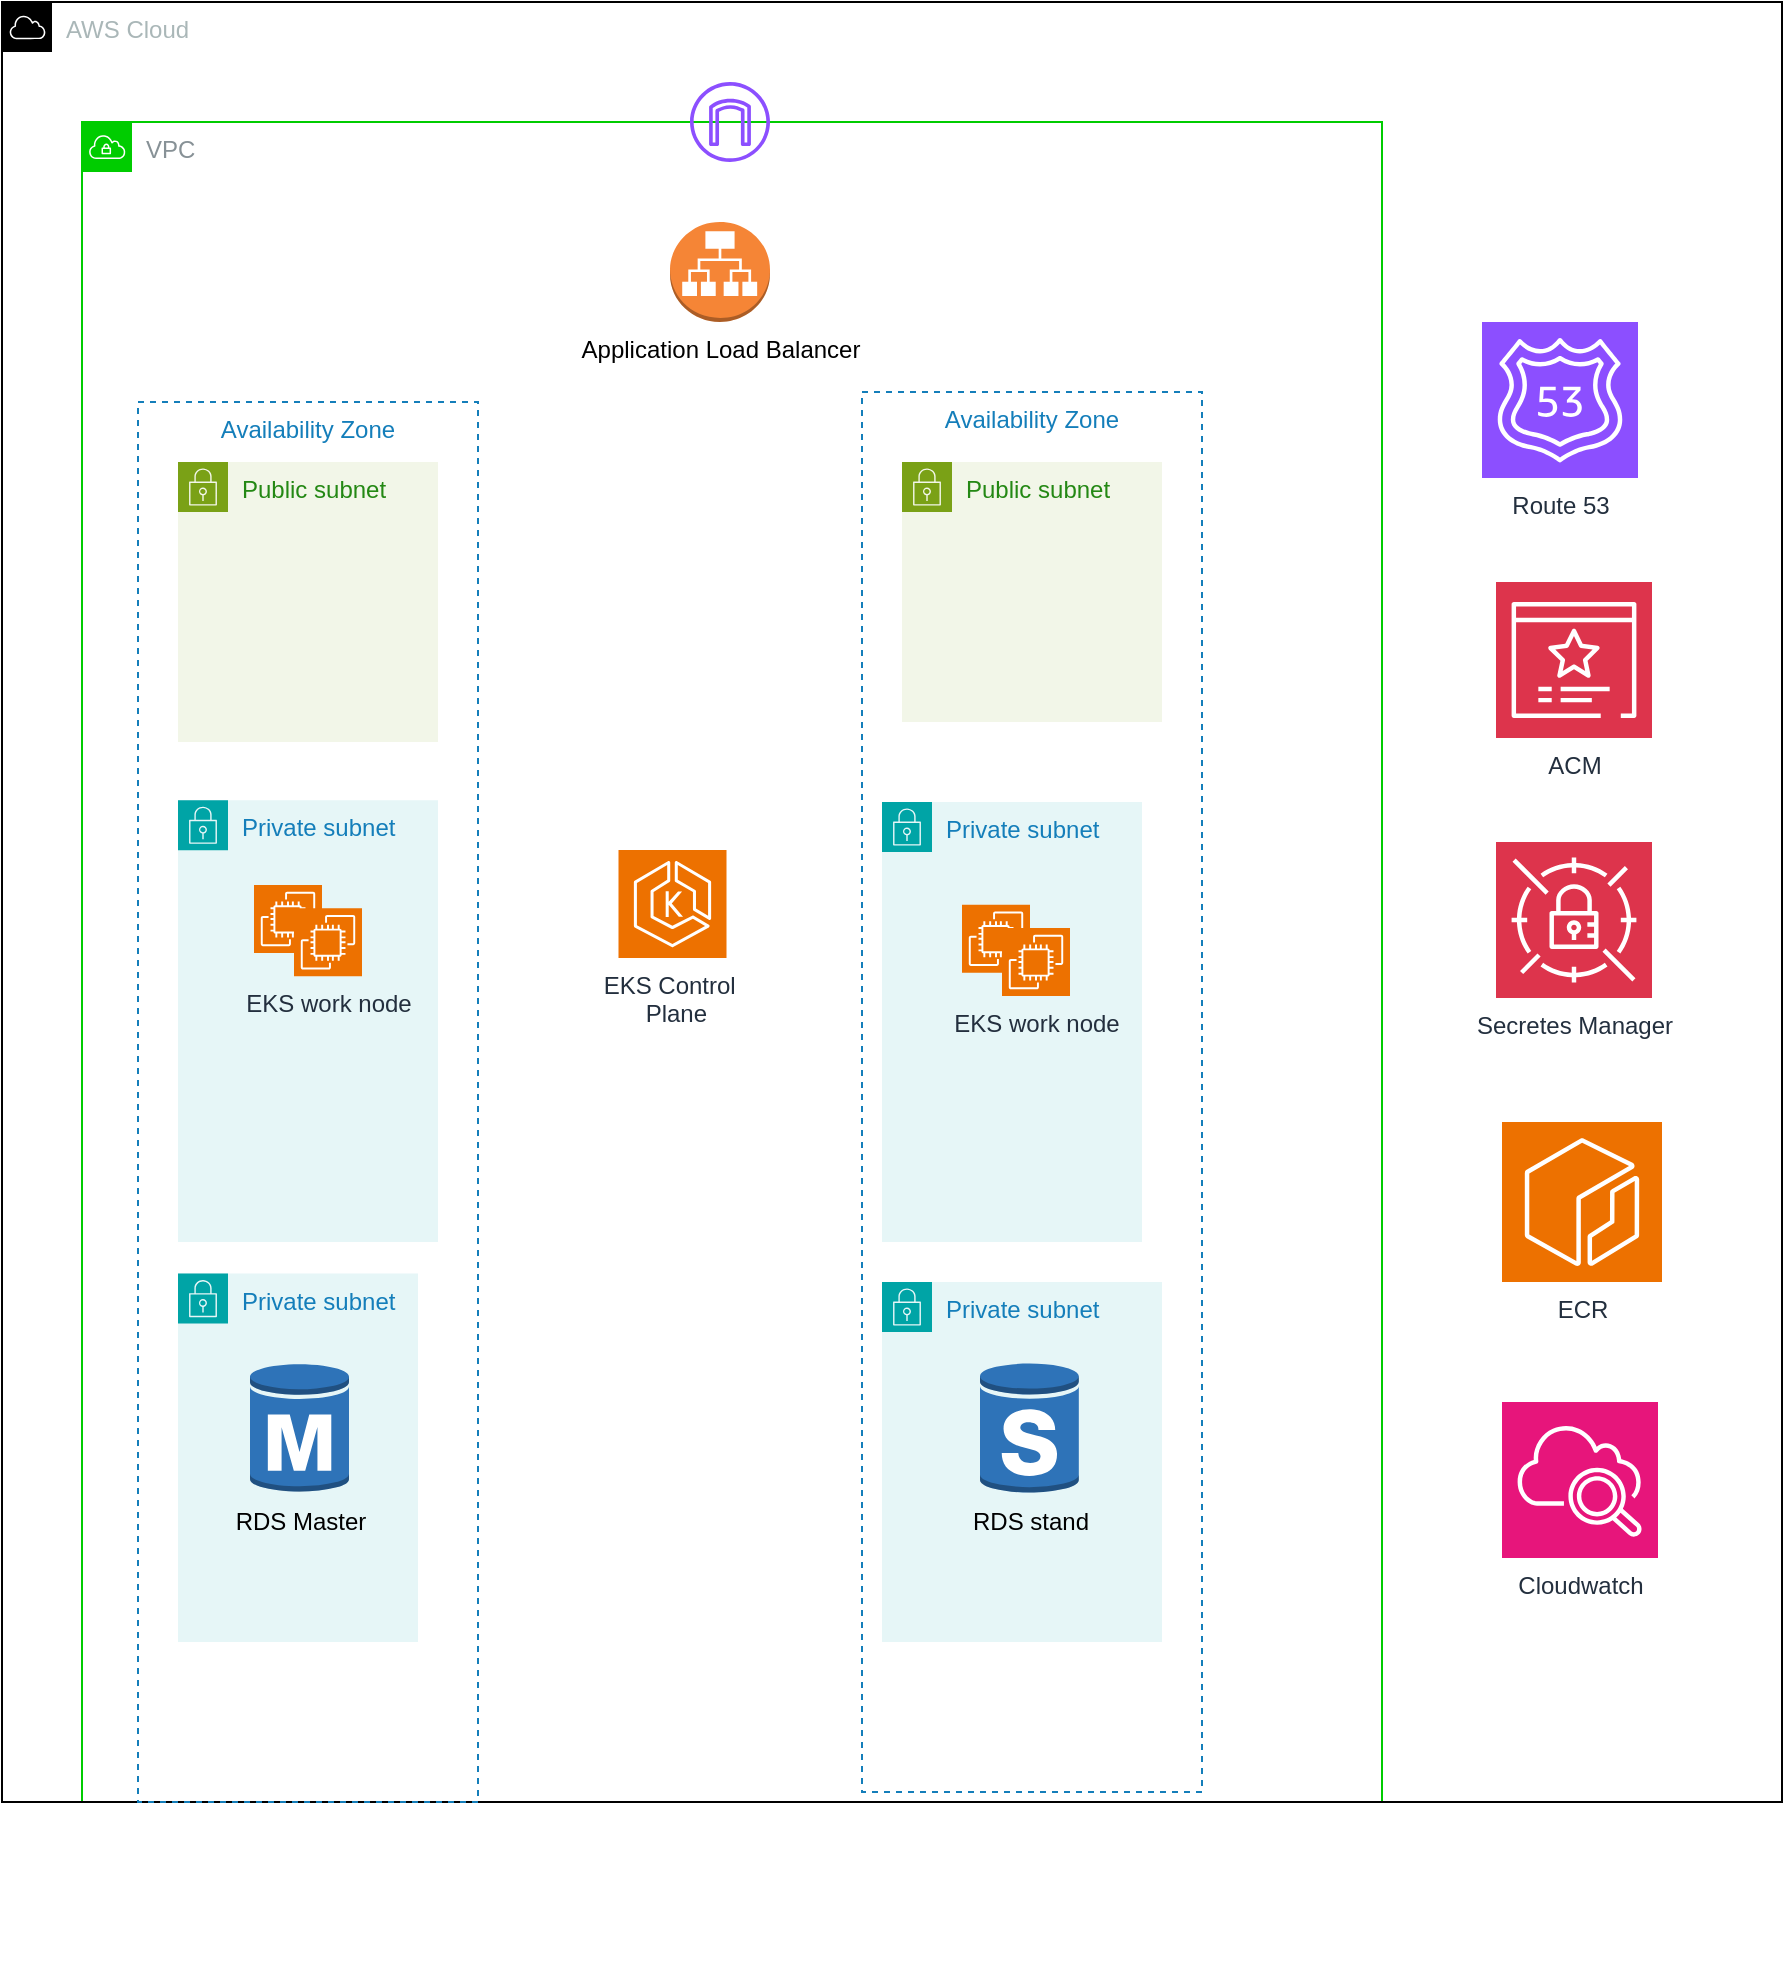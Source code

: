 <mxfile version="26.1.3">
  <diagram name="Page-1" id="tQLzNsTlsWxFk8HtXswl">
    <mxGraphModel dx="1562" dy="2026" grid="1" gridSize="10" guides="1" tooltips="1" connect="1" arrows="1" fold="1" page="1" pageScale="1" pageWidth="827" pageHeight="1169" math="0" shadow="0">
      <root>
        <mxCell id="0" />
        <mxCell id="1" parent="0" />
        <mxCell id="HLMfbREyU56GAhc6SRj3-2" value="VPC" style="sketch=0;outlineConnect=0;gradientColor=none;html=1;whiteSpace=wrap;fontSize=12;fontStyle=0;shape=mxgraph.aws4.group;grIcon=mxgraph.aws4.group_vpc;strokeColor=#00CC00;fillColor=none;verticalAlign=top;align=left;spacingLeft=30;fontColor=#879196;dashed=0;" parent="1" vertex="1">
          <mxGeometry x="120" y="20" width="650" height="840" as="geometry" />
        </mxCell>
        <mxCell id="HLMfbREyU56GAhc6SRj3-1" value="AWS Cloud" style="sketch=0;outlineConnect=0;gradientColor=none;html=1;whiteSpace=wrap;fontSize=12;fontStyle=0;shape=mxgraph.aws4.group;grIcon=mxgraph.aws4.group_aws_cloud;strokeColor=#000000;fillColor=none;verticalAlign=top;align=left;spacingLeft=30;fontColor=#AAB7B8;dashed=0;" parent="1" vertex="1">
          <mxGeometry x="80" y="-40" width="890" height="900" as="geometry" />
        </mxCell>
        <mxCell id="HLMfbREyU56GAhc6SRj3-17" value="z" style="group" parent="1" vertex="1" connectable="0">
          <mxGeometry x="500" y="190" width="182" height="750" as="geometry" />
        </mxCell>
        <mxCell id="HLMfbREyU56GAhc6SRj3-19" value="Public subnet" style="points=[[0,0],[0.25,0],[0.5,0],[0.75,0],[1,0],[1,0.25],[1,0.5],[1,0.75],[1,1],[0.75,1],[0.5,1],[0.25,1],[0,1],[0,0.75],[0,0.5],[0,0.25]];outlineConnect=0;gradientColor=none;html=1;whiteSpace=wrap;fontSize=12;fontStyle=0;container=1;pointerEvents=0;collapsible=0;recursiveResize=0;shape=mxgraph.aws4.group;grIcon=mxgraph.aws4.group_security_group;grStroke=0;strokeColor=#7AA116;fillColor=#F2F6E8;verticalAlign=top;align=left;spacingLeft=30;fontColor=#248814;dashed=0;" parent="HLMfbREyU56GAhc6SRj3-17" vertex="1">
          <mxGeometry x="30" width="130" height="130" as="geometry" />
        </mxCell>
        <mxCell id="HLMfbREyU56GAhc6SRj3-21" value="Private subnet" style="points=[[0,0],[0.25,0],[0.5,0],[0.75,0],[1,0],[1,0.25],[1,0.5],[1,0.75],[1,1],[0.75,1],[0.5,1],[0.25,1],[0,1],[0,0.75],[0,0.5],[0,0.25]];outlineConnect=0;gradientColor=none;html=1;whiteSpace=wrap;fontSize=12;fontStyle=0;container=1;pointerEvents=0;collapsible=0;recursiveResize=0;shape=mxgraph.aws4.group;grIcon=mxgraph.aws4.group_security_group;grStroke=0;strokeColor=#00A4A6;fillColor=#E6F6F7;verticalAlign=top;align=left;spacingLeft=30;fontColor=#147EBA;dashed=0;" parent="HLMfbREyU56GAhc6SRj3-17" vertex="1">
          <mxGeometry x="20" y="410" width="140" height="180" as="geometry" />
        </mxCell>
        <mxCell id="HLMfbREyU56GAhc6SRj3-20" value="Private subnet" style="points=[[0,0],[0.25,0],[0.5,0],[0.75,0],[1,0],[1,0.25],[1,0.5],[1,0.75],[1,1],[0.75,1],[0.5,1],[0.25,1],[0,1],[0,0.75],[0,0.5],[0,0.25]];outlineConnect=0;gradientColor=none;html=1;whiteSpace=wrap;fontSize=12;fontStyle=0;container=1;pointerEvents=0;collapsible=0;recursiveResize=0;shape=mxgraph.aws4.group;grIcon=mxgraph.aws4.group_security_group;grStroke=0;strokeColor=#00A4A6;fillColor=#E6F6F7;verticalAlign=top;align=left;spacingLeft=30;fontColor=#147EBA;dashed=0;" parent="HLMfbREyU56GAhc6SRj3-17" vertex="1">
          <mxGeometry x="20" y="170" width="130" height="220" as="geometry" />
        </mxCell>
        <mxCell id="HLMfbREyU56GAhc6SRj3-8" value="" style="group" parent="HLMfbREyU56GAhc6SRj3-17" vertex="1" connectable="0">
          <mxGeometry x="-352" y="-80" width="532" height="830" as="geometry" />
        </mxCell>
        <mxCell id="HLMfbREyU56GAhc6SRj3-18" value="Availability Zone" style="fillColor=none;strokeColor=#147EBA;dashed=1;verticalAlign=top;fontStyle=0;fontColor=#147EBA;whiteSpace=wrap;html=1;" parent="HLMfbREyU56GAhc6SRj3-8" vertex="1">
          <mxGeometry x="362" y="45" width="170" height="700" as="geometry" />
        </mxCell>
        <mxCell id="HLMfbREyU56GAhc6SRj3-3" value="Availability Zone" style="fillColor=none;strokeColor=#147EBA;dashed=1;verticalAlign=top;fontStyle=0;fontColor=#147EBA;whiteSpace=wrap;html=1;" parent="HLMfbREyU56GAhc6SRj3-8" vertex="1">
          <mxGeometry y="50" width="170" height="700" as="geometry" />
        </mxCell>
        <mxCell id="HLMfbREyU56GAhc6SRj3-7" value="Private subnet" style="points=[[0,0],[0.25,0],[0.5,0],[0.75,0],[1,0],[1,0.25],[1,0.5],[1,0.75],[1,1],[0.75,1],[0.5,1],[0.25,1],[0,1],[0,0.75],[0,0.5],[0,0.25]];outlineConnect=0;gradientColor=none;html=1;whiteSpace=wrap;fontSize=12;fontStyle=0;container=1;pointerEvents=0;collapsible=0;recursiveResize=0;shape=mxgraph.aws4.group;grIcon=mxgraph.aws4.group_security_group;grStroke=0;strokeColor=#00A4A6;fillColor=#E6F6F7;verticalAlign=top;align=left;spacingLeft=30;fontColor=#147EBA;dashed=0;" parent="HLMfbREyU56GAhc6SRj3-8" vertex="1">
          <mxGeometry x="20" y="485.79" width="120" height="184.21" as="geometry" />
        </mxCell>
        <mxCell id="MvwE9oOaTBMvTwvH-jRC-78" value="RDS Master" style="outlineConnect=0;dashed=0;verticalLabelPosition=bottom;verticalAlign=top;align=center;html=1;shape=mxgraph.aws3.rds_db_instance;fillColor=#2E73B8;gradientColor=none;" vertex="1" parent="HLMfbREyU56GAhc6SRj3-7">
          <mxGeometry x="36" y="44.21" width="49.5" height="66" as="geometry" />
        </mxCell>
        <mxCell id="HLMfbREyU56GAhc6SRj3-5" value="Public subnet" style="points=[[0,0],[0.25,0],[0.5,0],[0.75,0],[1,0],[1,0.25],[1,0.5],[1,0.75],[1,1],[0.75,1],[0.5,1],[0.25,1],[0,1],[0,0.75],[0,0.5],[0,0.25]];outlineConnect=0;gradientColor=none;html=1;whiteSpace=wrap;fontSize=12;fontStyle=0;container=1;pointerEvents=0;collapsible=0;recursiveResize=0;shape=mxgraph.aws4.group;grIcon=mxgraph.aws4.group_security_group;grStroke=0;strokeColor=#7AA116;fillColor=#F2F6E8;verticalAlign=top;align=left;spacingLeft=30;fontColor=#248814;dashed=0;" parent="HLMfbREyU56GAhc6SRj3-8" vertex="1">
          <mxGeometry x="20" y="80" width="130" height="140" as="geometry" />
        </mxCell>
        <mxCell id="HLMfbREyU56GAhc6SRj3-6" value="Private subnet" style="points=[[0,0],[0.25,0],[0.5,0],[0.75,0],[1,0],[1,0.25],[1,0.5],[1,0.75],[1,1],[0.75,1],[0.5,1],[0.25,1],[0,1],[0,0.75],[0,0.5],[0,0.25]];outlineConnect=0;gradientColor=none;html=1;whiteSpace=wrap;fontSize=12;fontStyle=0;container=1;pointerEvents=0;collapsible=0;recursiveResize=0;shape=mxgraph.aws4.group;grIcon=mxgraph.aws4.group_security_group;grStroke=0;strokeColor=#00A4A6;fillColor=#E6F6F7;verticalAlign=top;align=left;spacingLeft=30;fontColor=#147EBA;dashed=0;" parent="HLMfbREyU56GAhc6SRj3-8" vertex="1">
          <mxGeometry x="20" y="249.12" width="130" height="220.88" as="geometry" />
        </mxCell>
        <mxCell id="HLMfbREyU56GAhc6SRj3-35" value="EKS C&lt;span style=&quot;background-color: transparent; color: light-dark(rgb(35, 47, 62), rgb(189, 199, 212));&quot;&gt;ontrol&amp;nbsp;&lt;/span&gt;&lt;div&gt;&amp;nbsp;Plane&lt;/div&gt;" style="sketch=0;points=[[0,0,0],[0.25,0,0],[0.5,0,0],[0.75,0,0],[1,0,0],[0,1,0],[0.25,1,0],[0.5,1,0],[0.75,1,0],[1,1,0],[0,0.25,0],[0,0.5,0],[0,0.75,0],[1,0.25,0],[1,0.5,0],[1,0.75,0]];outlineConnect=0;fontColor=#232F3E;fillColor=#ED7100;strokeColor=#ffffff;dashed=0;verticalLabelPosition=bottom;verticalAlign=top;align=center;html=1;fontSize=12;fontStyle=0;aspect=fixed;shape=mxgraph.aws4.resourceIcon;resIcon=mxgraph.aws4.eks;" parent="HLMfbREyU56GAhc6SRj3-8" vertex="1">
          <mxGeometry x="240.25" y="274.035" width="54" height="54" as="geometry" />
        </mxCell>
        <mxCell id="7YTxqqs6oUqhgouB5eWA-11" value="" style="group" parent="HLMfbREyU56GAhc6SRj3-8" vertex="1" connectable="0">
          <mxGeometry x="58" y="291.474" width="54" height="57.298" as="geometry" />
        </mxCell>
        <mxCell id="HLMfbREyU56GAhc6SRj3-45" value="" style="sketch=0;points=[[0,0,0],[0.25,0,0],[0.5,0,0],[0.75,0,0],[1,0,0],[0,1,0],[0.25,1,0],[0.5,1,0],[0.75,1,0],[1,1,0],[0,0.25,0],[0,0.5,0],[0,0.75,0],[1,0.25,0],[1,0.5,0],[1,0.75,0]];outlineConnect=0;fontColor=#232F3E;fillColor=#ED7100;strokeColor=#ffffff;dashed=0;verticalLabelPosition=bottom;verticalAlign=top;align=center;html=1;fontSize=12;fontStyle=0;aspect=fixed;shape=mxgraph.aws4.resourceIcon;resIcon=mxgraph.aws4.ec2;" parent="7YTxqqs6oUqhgouB5eWA-11" vertex="1">
          <mxGeometry width="34" height="34" as="geometry" />
        </mxCell>
        <mxCell id="HLMfbREyU56GAhc6SRj3-46" value="EKS work node" style="sketch=0;points=[[0,0,0],[0.25,0,0],[0.5,0,0],[0.75,0,0],[1,0,0],[0,1,0],[0.25,1,0],[0.5,1,0],[0.75,1,0],[1,1,0],[0,0.25,0],[0,0.5,0],[0,0.75,0],[1,0.25,0],[1,0.5,0],[1,0.75,0]];outlineConnect=0;fontColor=#232F3E;fillColor=#ED7100;strokeColor=#ffffff;dashed=0;verticalLabelPosition=bottom;verticalAlign=top;align=center;html=1;fontSize=12;fontStyle=0;aspect=fixed;shape=mxgraph.aws4.resourceIcon;resIcon=mxgraph.aws4.ec2;" parent="7YTxqqs6oUqhgouB5eWA-11" vertex="1">
          <mxGeometry x="20" y="11.647" width="34" height="34" as="geometry" />
        </mxCell>
        <mxCell id="MvwE9oOaTBMvTwvH-jRC-75" style="edgeStyle=orthogonalEdgeStyle;rounded=0;orthogonalLoop=1;jettySize=auto;html=1;exitX=0.5;exitY=1;exitDx=0;exitDy=0;" edge="1" parent="HLMfbREyU56GAhc6SRj3-8" source="HLMfbREyU56GAhc6SRj3-3" target="HLMfbREyU56GAhc6SRj3-3">
          <mxGeometry relative="1" as="geometry" />
        </mxCell>
        <mxCell id="MvwE9oOaTBMvTwvH-jRC-79" value="RDS stand" style="outlineConnect=0;dashed=0;verticalLabelPosition=bottom;verticalAlign=top;align=center;html=1;shape=mxgraph.aws3.rds_db_instance_standby_multi_az;fillColor=#2E73B8;gradientColor=none;" vertex="1" parent="HLMfbREyU56GAhc6SRj3-8">
          <mxGeometry x="421" y="530" width="49.5" height="66" as="geometry" />
        </mxCell>
        <mxCell id="HLMfbREyU56GAhc6SRj3-51" value="Route 53&lt;div&gt;&lt;br&gt;&lt;/div&gt;" style="sketch=0;points=[[0,0,0],[0.25,0,0],[0.5,0,0],[0.75,0,0],[1,0,0],[0,1,0],[0.25,1,0],[0.5,1,0],[0.75,1,0],[1,1,0],[0,0.25,0],[0,0.5,0],[0,0.75,0],[1,0.25,0],[1,0.5,0],[1,0.75,0]];outlineConnect=0;fontColor=#232F3E;fillColor=#8C4FFF;strokeColor=#ffffff;dashed=0;verticalLabelPosition=bottom;verticalAlign=top;align=center;html=1;fontSize=12;fontStyle=0;aspect=fixed;shape=mxgraph.aws4.resourceIcon;resIcon=mxgraph.aws4.route_53;" parent="1" vertex="1">
          <mxGeometry x="820" y="120" width="78" height="78" as="geometry" />
        </mxCell>
        <mxCell id="HLMfbREyU56GAhc6SRj3-52" value="ACM&lt;div&gt;&lt;br&gt;&lt;/div&gt;" style="sketch=0;points=[[0,0,0],[0.25,0,0],[0.5,0,0],[0.75,0,0],[1,0,0],[0,1,0],[0.25,1,0],[0.5,1,0],[0.75,1,0],[1,1,0],[0,0.25,0],[0,0.5,0],[0,0.75,0],[1,0.25,0],[1,0.5,0],[1,0.75,0]];outlineConnect=0;fontColor=#232F3E;fillColor=#DD344C;strokeColor=#ffffff;dashed=0;verticalLabelPosition=bottom;verticalAlign=top;align=center;html=1;fontSize=12;fontStyle=0;aspect=fixed;shape=mxgraph.aws4.resourceIcon;resIcon=mxgraph.aws4.certificate_manager_3;" parent="1" vertex="1">
          <mxGeometry x="827" y="250" width="78" height="78" as="geometry" />
        </mxCell>
        <mxCell id="HLMfbREyU56GAhc6SRj3-53" value="Secretes Manager&lt;div&gt;&lt;br&gt;&lt;/div&gt;" style="sketch=0;points=[[0,0,0],[0.25,0,0],[0.5,0,0],[0.75,0,0],[1,0,0],[0,1,0],[0.25,1,0],[0.5,1,0],[0.75,1,0],[1,1,0],[0,0.25,0],[0,0.5,0],[0,0.75,0],[1,0.25,0],[1,0.5,0],[1,0.75,0]];outlineConnect=0;fontColor=#232F3E;fillColor=#DD344C;strokeColor=#ffffff;dashed=0;verticalLabelPosition=bottom;verticalAlign=top;align=center;html=1;fontSize=12;fontStyle=0;aspect=fixed;shape=mxgraph.aws4.resourceIcon;resIcon=mxgraph.aws4.secrets_manager;" parent="1" vertex="1">
          <mxGeometry x="827" y="380" width="78" height="78" as="geometry" />
        </mxCell>
        <mxCell id="HLMfbREyU56GAhc6SRj3-55" value="Cloudwatch&lt;div&gt;&lt;br&gt;&lt;/div&gt;" style="sketch=0;points=[[0,0,0],[0.25,0,0],[0.5,0,0],[0.75,0,0],[1,0,0],[0,1,0],[0.25,1,0],[0.5,1,0],[0.75,1,0],[1,1,0],[0,0.25,0],[0,0.5,0],[0,0.75,0],[1,0.25,0],[1,0.5,0],[1,0.75,0]];points=[[0,0,0],[0.25,0,0],[0.5,0,0],[0.75,0,0],[1,0,0],[0,1,0],[0.25,1,0],[0.5,1,0],[0.75,1,0],[1,1,0],[0,0.25,0],[0,0.5,0],[0,0.75,0],[1,0.25,0],[1,0.5,0],[1,0.75,0]];outlineConnect=0;fontColor=#232F3E;fillColor=#E7157B;strokeColor=#ffffff;dashed=0;verticalLabelPosition=bottom;verticalAlign=top;align=center;html=1;fontSize=12;fontStyle=0;aspect=fixed;shape=mxgraph.aws4.resourceIcon;resIcon=mxgraph.aws4.cloudwatch_2;" parent="1" vertex="1">
          <mxGeometry x="830" y="660" width="78" height="78" as="geometry" />
        </mxCell>
        <mxCell id="HLMfbREyU56GAhc6SRj3-47" value="ECR&lt;div&gt;&lt;br&gt;&lt;/div&gt;" style="sketch=0;points=[[0,0,0],[0.25,0,0],[0.5,0,0],[0.75,0,0],[1,0,0],[0,1,0],[0.25,1,0],[0.5,1,0],[0.75,1,0],[1,1,0],[0,0.25,0],[0,0.5,0],[0,0.75,0],[1,0.25,0],[1,0.5,0],[1,0.75,0]];outlineConnect=0;fontColor=#232F3E;fillColor=#ED7100;strokeColor=#ffffff;dashed=0;verticalLabelPosition=bottom;verticalAlign=top;align=center;html=1;fontSize=12;fontStyle=0;aspect=fixed;shape=mxgraph.aws4.resourceIcon;resIcon=mxgraph.aws4.ecr;" parent="1" vertex="1">
          <mxGeometry x="830" y="520" width="80" height="80" as="geometry" />
        </mxCell>
        <mxCell id="HLMfbREyU56GAhc6SRj3-56" value="" style="sketch=0;outlineConnect=0;fontColor=#232F3E;gradientColor=none;fillColor=#8C4FFF;strokeColor=none;dashed=0;verticalLabelPosition=bottom;verticalAlign=top;align=center;html=1;fontSize=12;fontStyle=0;aspect=fixed;pointerEvents=1;shape=mxgraph.aws4.internet_gateway;" parent="1" vertex="1">
          <mxGeometry x="424" y="-7.105e-15" width="40" height="40" as="geometry" />
        </mxCell>
        <mxCell id="MvwE9oOaTBMvTwvH-jRC-71" value="" style="group" vertex="1" connectable="0" parent="1">
          <mxGeometry x="560" y="411.354" width="54" height="57.298" as="geometry" />
        </mxCell>
        <mxCell id="MvwE9oOaTBMvTwvH-jRC-72" value="" style="sketch=0;points=[[0,0,0],[0.25,0,0],[0.5,0,0],[0.75,0,0],[1,0,0],[0,1,0],[0.25,1,0],[0.5,1,0],[0.75,1,0],[1,1,0],[0,0.25,0],[0,0.5,0],[0,0.75,0],[1,0.25,0],[1,0.5,0],[1,0.75,0]];outlineConnect=0;fontColor=#232F3E;fillColor=#ED7100;strokeColor=#ffffff;dashed=0;verticalLabelPosition=bottom;verticalAlign=top;align=center;html=1;fontSize=12;fontStyle=0;aspect=fixed;shape=mxgraph.aws4.resourceIcon;resIcon=mxgraph.aws4.ec2;" vertex="1" parent="MvwE9oOaTBMvTwvH-jRC-71">
          <mxGeometry width="34" height="34" as="geometry" />
        </mxCell>
        <mxCell id="MvwE9oOaTBMvTwvH-jRC-73" value="EKS work node" style="sketch=0;points=[[0,0,0],[0.25,0,0],[0.5,0,0],[0.75,0,0],[1,0,0],[0,1,0],[0.25,1,0],[0.5,1,0],[0.75,1,0],[1,1,0],[0,0.25,0],[0,0.5,0],[0,0.75,0],[1,0.25,0],[1,0.5,0],[1,0.75,0]];outlineConnect=0;fontColor=#232F3E;fillColor=#ED7100;strokeColor=#ffffff;dashed=0;verticalLabelPosition=bottom;verticalAlign=top;align=center;html=1;fontSize=12;fontStyle=0;aspect=fixed;shape=mxgraph.aws4.resourceIcon;resIcon=mxgraph.aws4.ec2;" vertex="1" parent="MvwE9oOaTBMvTwvH-jRC-71">
          <mxGeometry x="20" y="11.647" width="34" height="34" as="geometry" />
        </mxCell>
        <mxCell id="MvwE9oOaTBMvTwvH-jRC-67" value="Application Load Balancer&lt;div&gt;&lt;br&gt;&lt;/div&gt;" style="outlineConnect=0;dashed=0;verticalLabelPosition=bottom;verticalAlign=top;align=center;html=1;shape=mxgraph.aws3.application_load_balancer;fillColor=#F58536;gradientColor=none;" vertex="1" parent="1">
          <mxGeometry x="414" y="70" width="50" height="50" as="geometry" />
        </mxCell>
      </root>
    </mxGraphModel>
  </diagram>
</mxfile>
